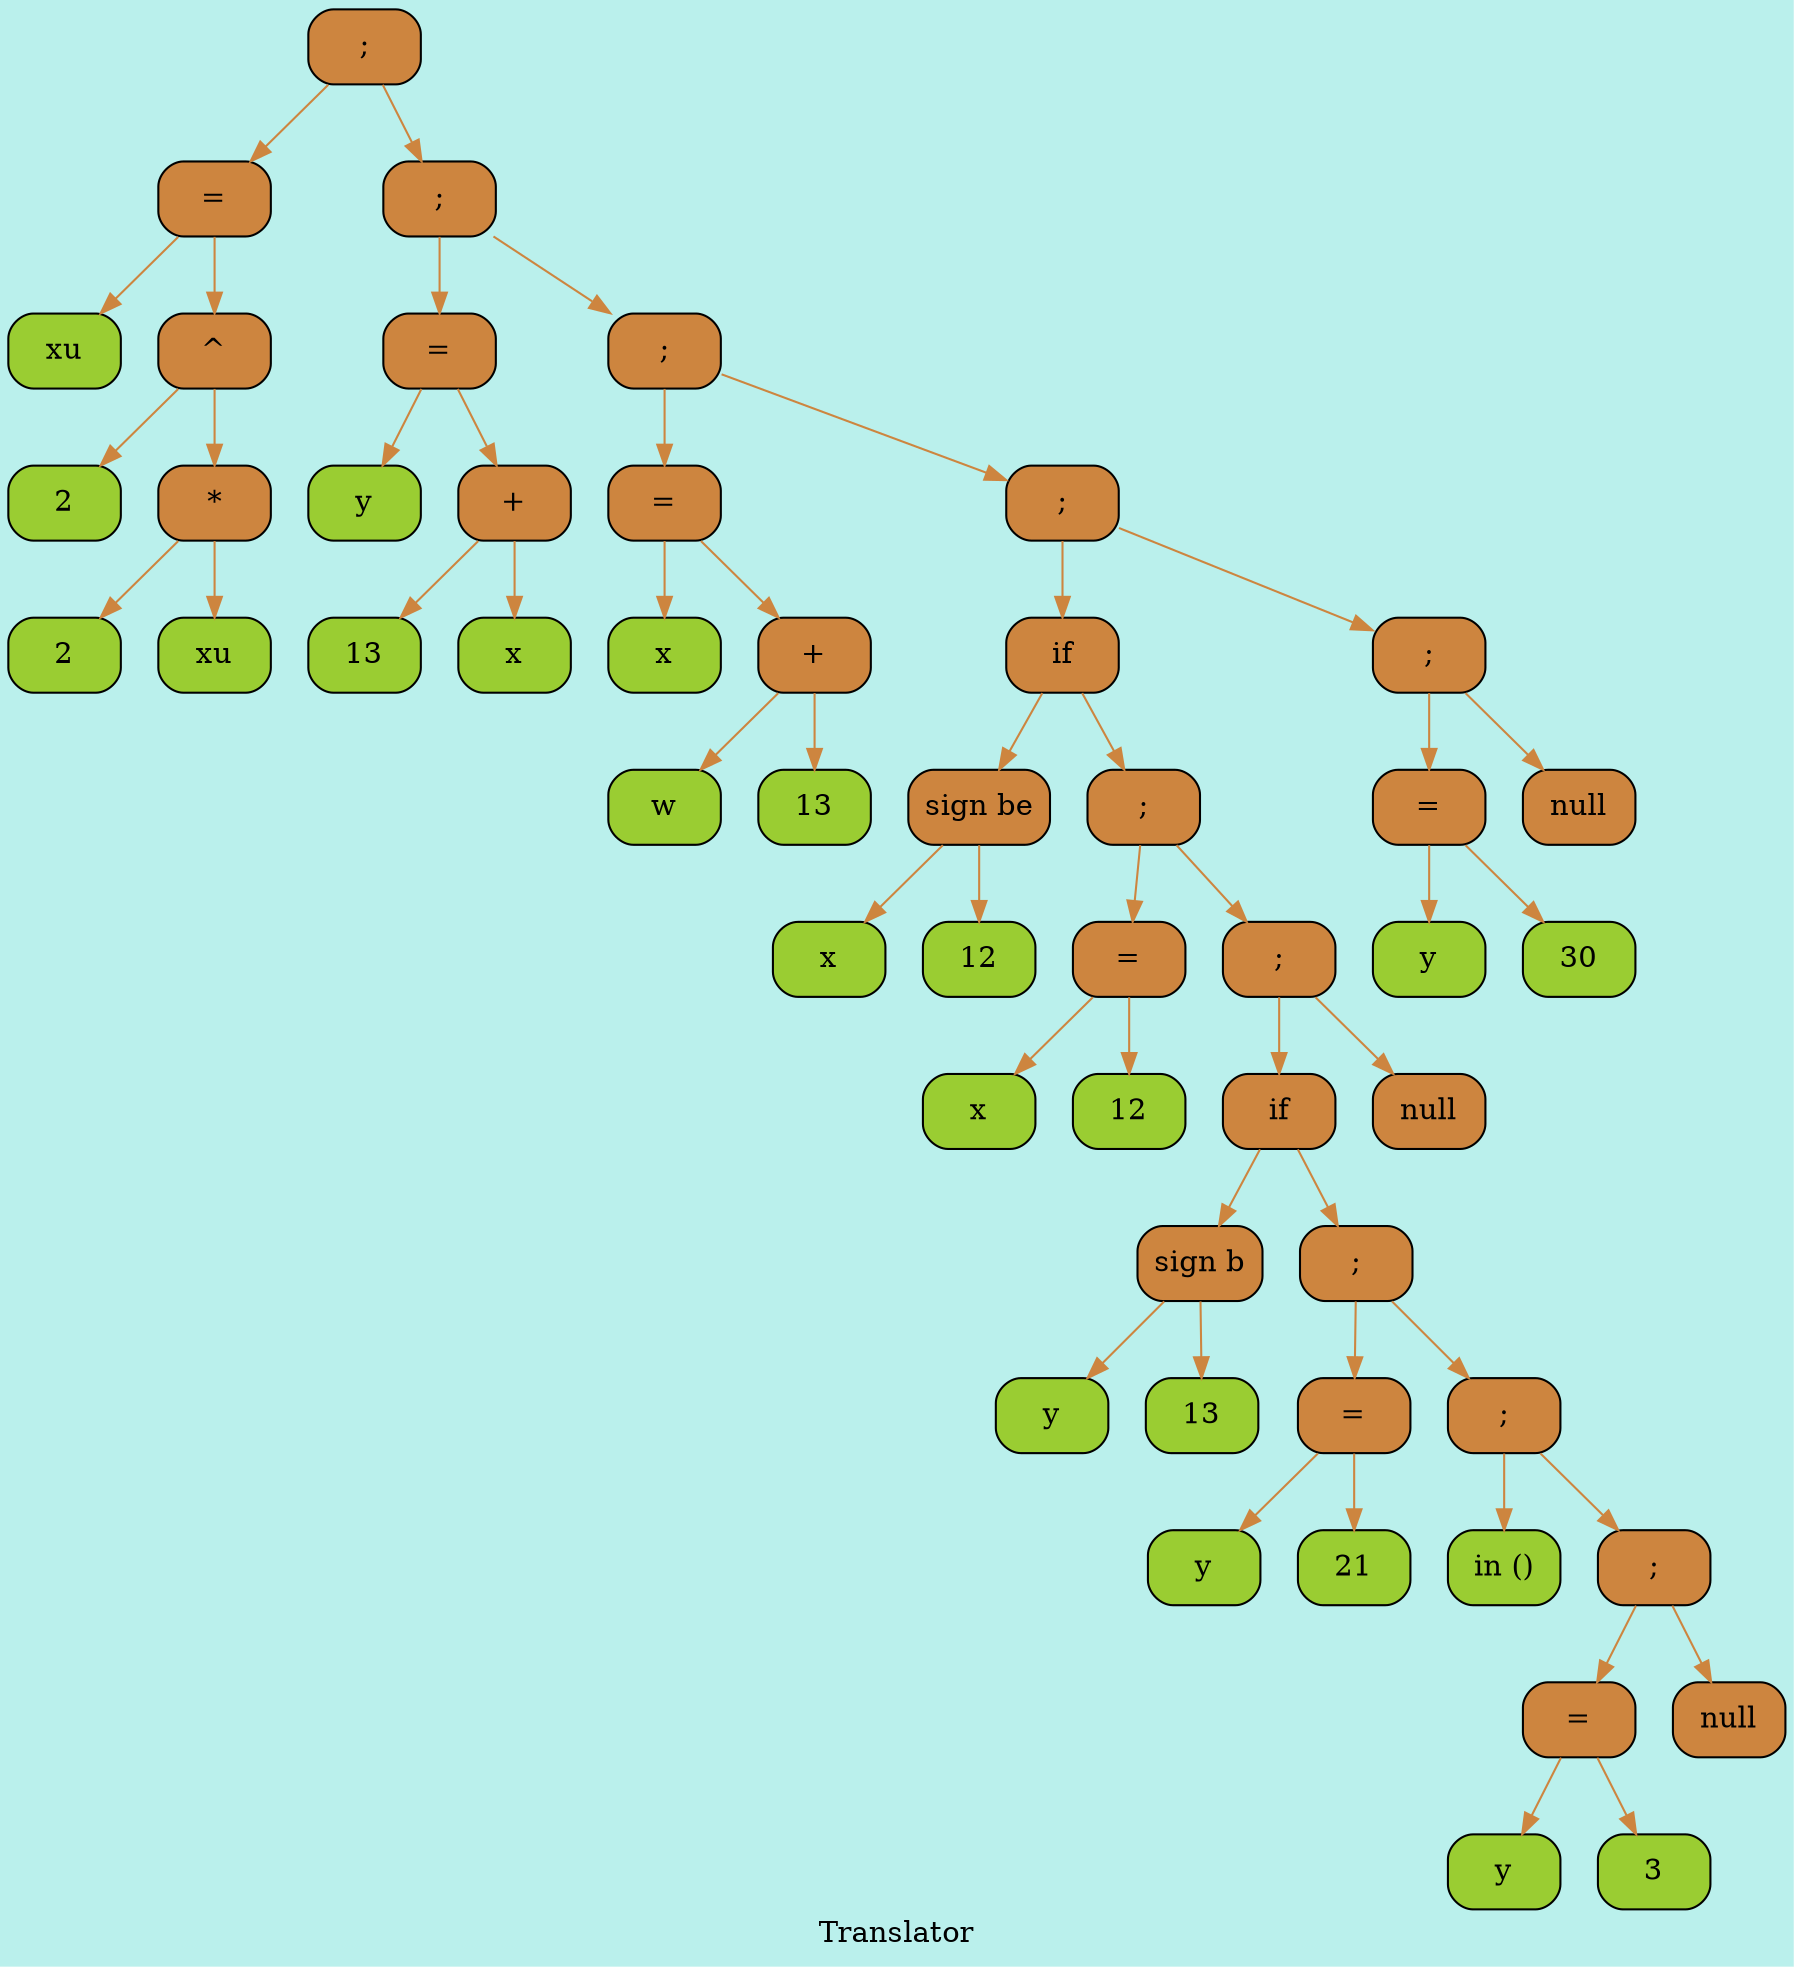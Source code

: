 digraph LANGUAGE{
label = < Translator >;
bgcolor = "#BAF0EC";
node [shape = record ];
edge [style = filled ];
 0 [shape = Mrecord, style = filled, fillcolor = Peru, label = ";" ];
 1 [shape = Mrecord, style = filled, fillcolor = Peru, label = "=" ];
 2 [shape = Mrecord, style = filled, fillcolor = YellowGreen, label = "xu" ];
 3 [shape = Mrecord, style = filled, fillcolor = Peru, label = "^" ];
 4 [shape = Mrecord, style = filled, fillcolor = YellowGreen, label = "2" ];
 5 [shape = Mrecord, style = filled, fillcolor = Peru, label = "*" ];
 6 [shape = Mrecord, style = filled, fillcolor = YellowGreen, label = "2" ];
 7 [shape = Mrecord, style = filled, fillcolor = YellowGreen, label = "xu" ];
 8 [shape = Mrecord, style = filled, fillcolor = Peru, label = ";" ];
 9 [shape = Mrecord, style = filled, fillcolor = Peru, label = "=" ];
 10 [shape = Mrecord, style = filled, fillcolor = YellowGreen, label = "y" ];
 11 [shape = Mrecord, style = filled, fillcolor = Peru, label = "+" ];
 12 [shape = Mrecord, style = filled, fillcolor = YellowGreen, label = "13" ];
 13 [shape = Mrecord, style = filled, fillcolor = YellowGreen, label = "x" ];
 14 [shape = Mrecord, style = filled, fillcolor = Peru, label = ";" ];
 15 [shape = Mrecord, style = filled, fillcolor = Peru, label = "=" ];
 16 [shape = Mrecord, style = filled, fillcolor = YellowGreen, label = "x" ];
 17 [shape = Mrecord, style = filled, fillcolor = Peru, label = "+" ];
 18 [shape = Mrecord, style = filled, fillcolor = YellowGreen, label = "w" ];
 19 [shape = Mrecord, style = filled, fillcolor = YellowGreen, label = "13" ];
 20 [shape = Mrecord, style = filled, fillcolor = Peru, label = ";" ];
 21 [shape = Mrecord, style = filled, fillcolor = Peru, label = "if" ];
 22 [shape = Mrecord, style = filled, fillcolor = Peru, label = "sign be" ];
 23 [shape = Mrecord, style = filled, fillcolor = YellowGreen, label = "x" ];
 24 [shape = Mrecord, style = filled, fillcolor = YellowGreen, label = "12" ];
 25 [shape = Mrecord, style = filled, fillcolor = Peru, label = ";" ];
 26 [shape = Mrecord, style = filled, fillcolor = Peru, label = "=" ];
 27 [shape = Mrecord, style = filled, fillcolor = YellowGreen, label = "x" ];
 28 [shape = Mrecord, style = filled, fillcolor = YellowGreen, label = "12" ];
 29 [shape = Mrecord, style = filled, fillcolor = Peru, label = ";" ];
 30 [shape = Mrecord, style = filled, fillcolor = Peru, label = "if" ];
 31 [shape = Mrecord, style = filled, fillcolor = Peru, label = "sign b" ];
 32 [shape = Mrecord, style = filled, fillcolor = YellowGreen, label = "y" ];
 33 [shape = Mrecord, style = filled, fillcolor = YellowGreen, label = "13" ];
 34 [shape = Mrecord, style = filled, fillcolor = Peru, label = ";" ];
 35 [shape = Mrecord, style = filled, fillcolor = Peru, label = "=" ];
 36 [shape = Mrecord, style = filled, fillcolor = YellowGreen, label = "y" ];
 37 [shape = Mrecord, style = filled, fillcolor = YellowGreen, label = "21" ];
 38 [shape = Mrecord, style = filled, fillcolor = Peru, label = ";" ];
 39 [shape = Mrecord, style = filled, fillcolor = YellowGreen, label = "in ()" ];
 40 [shape = Mrecord, style = filled, fillcolor = Peru, label = ";" ];
 41 [shape = Mrecord, style = filled, fillcolor = Peru, label = "=" ];
 42 [shape = Mrecord, style = filled, fillcolor = YellowGreen, label = "y" ];
 43 [shape = Mrecord, style = filled, fillcolor = YellowGreen, label = "3" ];
 44 [shape = Mrecord, style = filled, fillcolor = Peru, label = "null" ];
 45 [shape = Mrecord, style = filled, fillcolor = Peru, label = "null" ];
 46 [shape = Mrecord, style = filled, fillcolor = Peru, label = ";" ];
 47 [shape = Mrecord, style = filled, fillcolor = Peru, label = "=" ];
 48 [shape = Mrecord, style = filled, fillcolor = YellowGreen, label = "y" ];
 49 [shape = Mrecord, style = filled, fillcolor = YellowGreen, label = "30" ];
 50 [shape = Mrecord, style = filled, fillcolor = Peru, label = "null" ];
0 -> 1[ color = Peru ];
1 -> 2[ color = Peru ];
1 -> 3[ color = Peru ];
3 -> 4[ color = Peru ];
3 -> 5[ color = Peru ];
5 -> 6[ color = Peru ];
5 -> 7[ color = Peru ];
0 -> 8[ color = Peru ];
8 -> 9[ color = Peru ];
9 -> 10[ color = Peru ];
9 -> 11[ color = Peru ];
11 -> 12[ color = Peru ];
11 -> 13[ color = Peru ];
8 -> 14[ color = Peru ];
14 -> 15[ color = Peru ];
15 -> 16[ color = Peru ];
15 -> 17[ color = Peru ];
17 -> 18[ color = Peru ];
17 -> 19[ color = Peru ];
14 -> 20[ color = Peru ];
20 -> 21[ color = Peru ];
21 -> 22[ color = Peru ];
22 -> 23[ color = Peru ];
22 -> 24[ color = Peru ];
21 -> 25[ color = Peru ];
25 -> 26[ color = Peru ];
26 -> 27[ color = Peru ];
26 -> 28[ color = Peru ];
25 -> 29[ color = Peru ];
29 -> 30[ color = Peru ];
30 -> 31[ color = Peru ];
31 -> 32[ color = Peru ];
31 -> 33[ color = Peru ];
30 -> 34[ color = Peru ];
34 -> 35[ color = Peru ];
35 -> 36[ color = Peru ];
35 -> 37[ color = Peru ];
34 -> 38[ color = Peru ];
38 -> 39[ color = Peru ];
38 -> 40[ color = Peru ];
40 -> 41[ color = Peru ];
41 -> 42[ color = Peru ];
41 -> 43[ color = Peru ];
40 -> 44[ color = Peru ];
29 -> 45[ color = Peru ];
20 -> 46[ color = Peru ];
46 -> 47[ color = Peru ];
47 -> 48[ color = Peru ];
47 -> 49[ color = Peru ];
46 -> 50[ color = Peru ];
}